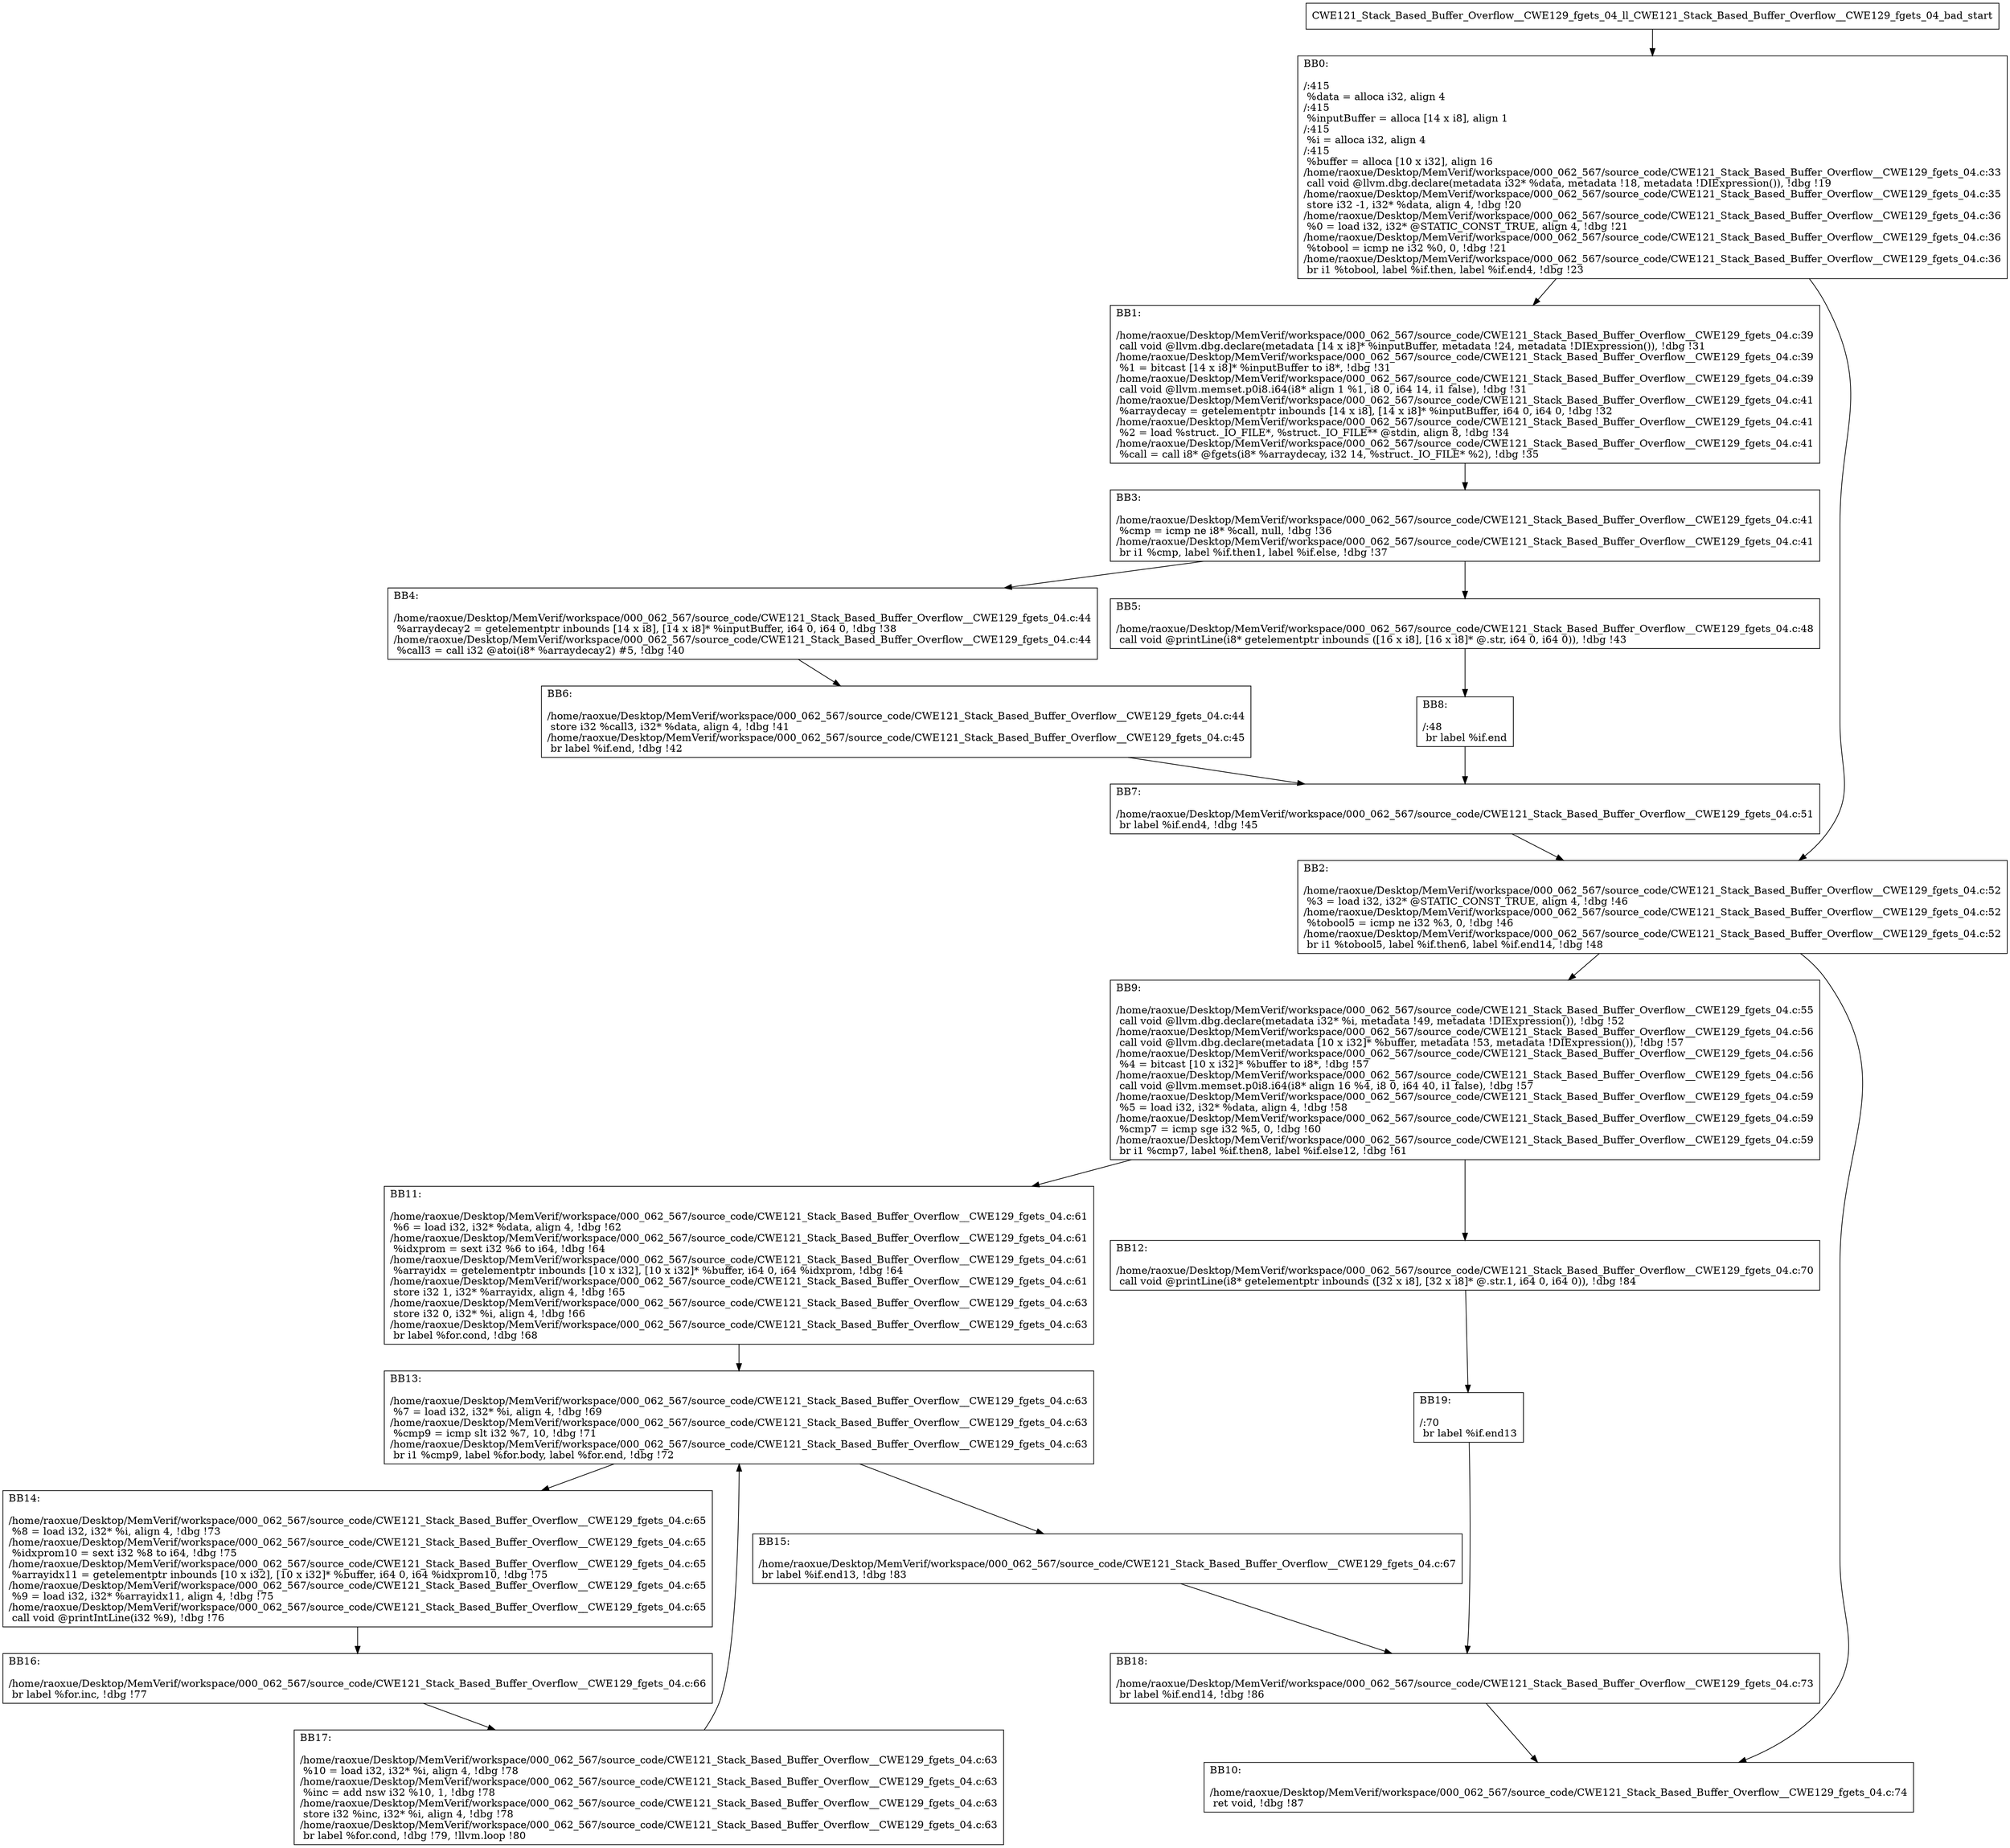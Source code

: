 digraph "CFG for'CWE121_Stack_Based_Buffer_Overflow__CWE129_fgets_04_ll_CWE121_Stack_Based_Buffer_Overflow__CWE129_fgets_04_bad' function" {
	BBCWE121_Stack_Based_Buffer_Overflow__CWE129_fgets_04_ll_CWE121_Stack_Based_Buffer_Overflow__CWE129_fgets_04_bad_start[shape=record,label="{CWE121_Stack_Based_Buffer_Overflow__CWE129_fgets_04_ll_CWE121_Stack_Based_Buffer_Overflow__CWE129_fgets_04_bad_start}"];
	BBCWE121_Stack_Based_Buffer_Overflow__CWE129_fgets_04_ll_CWE121_Stack_Based_Buffer_Overflow__CWE129_fgets_04_bad_start-> CWE121_Stack_Based_Buffer_Overflow__CWE129_fgets_04_ll_CWE121_Stack_Based_Buffer_Overflow__CWE129_fgets_04_badBB0;
	CWE121_Stack_Based_Buffer_Overflow__CWE129_fgets_04_ll_CWE121_Stack_Based_Buffer_Overflow__CWE129_fgets_04_badBB0 [shape=record, label="{BB0:\l\l/:415\l
  %data = alloca i32, align 4\l
/:415\l
  %inputBuffer = alloca [14 x i8], align 1\l
/:415\l
  %i = alloca i32, align 4\l
/:415\l
  %buffer = alloca [10 x i32], align 16\l
/home/raoxue/Desktop/MemVerif/workspace/000_062_567/source_code/CWE121_Stack_Based_Buffer_Overflow__CWE129_fgets_04.c:33\l
  call void @llvm.dbg.declare(metadata i32* %data, metadata !18, metadata !DIExpression()), !dbg !19\l
/home/raoxue/Desktop/MemVerif/workspace/000_062_567/source_code/CWE121_Stack_Based_Buffer_Overflow__CWE129_fgets_04.c:35\l
  store i32 -1, i32* %data, align 4, !dbg !20\l
/home/raoxue/Desktop/MemVerif/workspace/000_062_567/source_code/CWE121_Stack_Based_Buffer_Overflow__CWE129_fgets_04.c:36\l
  %0 = load i32, i32* @STATIC_CONST_TRUE, align 4, !dbg !21\l
/home/raoxue/Desktop/MemVerif/workspace/000_062_567/source_code/CWE121_Stack_Based_Buffer_Overflow__CWE129_fgets_04.c:36\l
  %tobool = icmp ne i32 %0, 0, !dbg !21\l
/home/raoxue/Desktop/MemVerif/workspace/000_062_567/source_code/CWE121_Stack_Based_Buffer_Overflow__CWE129_fgets_04.c:36\l
  br i1 %tobool, label %if.then, label %if.end4, !dbg !23\l
}"];
	CWE121_Stack_Based_Buffer_Overflow__CWE129_fgets_04_ll_CWE121_Stack_Based_Buffer_Overflow__CWE129_fgets_04_badBB0-> CWE121_Stack_Based_Buffer_Overflow__CWE129_fgets_04_ll_CWE121_Stack_Based_Buffer_Overflow__CWE129_fgets_04_badBB1;
	CWE121_Stack_Based_Buffer_Overflow__CWE129_fgets_04_ll_CWE121_Stack_Based_Buffer_Overflow__CWE129_fgets_04_badBB0-> CWE121_Stack_Based_Buffer_Overflow__CWE129_fgets_04_ll_CWE121_Stack_Based_Buffer_Overflow__CWE129_fgets_04_badBB2;
	CWE121_Stack_Based_Buffer_Overflow__CWE129_fgets_04_ll_CWE121_Stack_Based_Buffer_Overflow__CWE129_fgets_04_badBB1 [shape=record, label="{BB1:\l\l/home/raoxue/Desktop/MemVerif/workspace/000_062_567/source_code/CWE121_Stack_Based_Buffer_Overflow__CWE129_fgets_04.c:39\l
  call void @llvm.dbg.declare(metadata [14 x i8]* %inputBuffer, metadata !24, metadata !DIExpression()), !dbg !31\l
/home/raoxue/Desktop/MemVerif/workspace/000_062_567/source_code/CWE121_Stack_Based_Buffer_Overflow__CWE129_fgets_04.c:39\l
  %1 = bitcast [14 x i8]* %inputBuffer to i8*, !dbg !31\l
/home/raoxue/Desktop/MemVerif/workspace/000_062_567/source_code/CWE121_Stack_Based_Buffer_Overflow__CWE129_fgets_04.c:39\l
  call void @llvm.memset.p0i8.i64(i8* align 1 %1, i8 0, i64 14, i1 false), !dbg !31\l
/home/raoxue/Desktop/MemVerif/workspace/000_062_567/source_code/CWE121_Stack_Based_Buffer_Overflow__CWE129_fgets_04.c:41\l
  %arraydecay = getelementptr inbounds [14 x i8], [14 x i8]* %inputBuffer, i64 0, i64 0, !dbg !32\l
/home/raoxue/Desktop/MemVerif/workspace/000_062_567/source_code/CWE121_Stack_Based_Buffer_Overflow__CWE129_fgets_04.c:41\l
  %2 = load %struct._IO_FILE*, %struct._IO_FILE** @stdin, align 8, !dbg !34\l
/home/raoxue/Desktop/MemVerif/workspace/000_062_567/source_code/CWE121_Stack_Based_Buffer_Overflow__CWE129_fgets_04.c:41\l
  %call = call i8* @fgets(i8* %arraydecay, i32 14, %struct._IO_FILE* %2), !dbg !35\l
}"];
	CWE121_Stack_Based_Buffer_Overflow__CWE129_fgets_04_ll_CWE121_Stack_Based_Buffer_Overflow__CWE129_fgets_04_badBB1-> CWE121_Stack_Based_Buffer_Overflow__CWE129_fgets_04_ll_CWE121_Stack_Based_Buffer_Overflow__CWE129_fgets_04_badBB3;
	CWE121_Stack_Based_Buffer_Overflow__CWE129_fgets_04_ll_CWE121_Stack_Based_Buffer_Overflow__CWE129_fgets_04_badBB3 [shape=record, label="{BB3:\l\l/home/raoxue/Desktop/MemVerif/workspace/000_062_567/source_code/CWE121_Stack_Based_Buffer_Overflow__CWE129_fgets_04.c:41\l
  %cmp = icmp ne i8* %call, null, !dbg !36\l
/home/raoxue/Desktop/MemVerif/workspace/000_062_567/source_code/CWE121_Stack_Based_Buffer_Overflow__CWE129_fgets_04.c:41\l
  br i1 %cmp, label %if.then1, label %if.else, !dbg !37\l
}"];
	CWE121_Stack_Based_Buffer_Overflow__CWE129_fgets_04_ll_CWE121_Stack_Based_Buffer_Overflow__CWE129_fgets_04_badBB3-> CWE121_Stack_Based_Buffer_Overflow__CWE129_fgets_04_ll_CWE121_Stack_Based_Buffer_Overflow__CWE129_fgets_04_badBB4;
	CWE121_Stack_Based_Buffer_Overflow__CWE129_fgets_04_ll_CWE121_Stack_Based_Buffer_Overflow__CWE129_fgets_04_badBB3-> CWE121_Stack_Based_Buffer_Overflow__CWE129_fgets_04_ll_CWE121_Stack_Based_Buffer_Overflow__CWE129_fgets_04_badBB5;
	CWE121_Stack_Based_Buffer_Overflow__CWE129_fgets_04_ll_CWE121_Stack_Based_Buffer_Overflow__CWE129_fgets_04_badBB4 [shape=record, label="{BB4:\l\l/home/raoxue/Desktop/MemVerif/workspace/000_062_567/source_code/CWE121_Stack_Based_Buffer_Overflow__CWE129_fgets_04.c:44\l
  %arraydecay2 = getelementptr inbounds [14 x i8], [14 x i8]* %inputBuffer, i64 0, i64 0, !dbg !38\l
/home/raoxue/Desktop/MemVerif/workspace/000_062_567/source_code/CWE121_Stack_Based_Buffer_Overflow__CWE129_fgets_04.c:44\l
  %call3 = call i32 @atoi(i8* %arraydecay2) #5, !dbg !40\l
}"];
	CWE121_Stack_Based_Buffer_Overflow__CWE129_fgets_04_ll_CWE121_Stack_Based_Buffer_Overflow__CWE129_fgets_04_badBB4-> CWE121_Stack_Based_Buffer_Overflow__CWE129_fgets_04_ll_CWE121_Stack_Based_Buffer_Overflow__CWE129_fgets_04_badBB6;
	CWE121_Stack_Based_Buffer_Overflow__CWE129_fgets_04_ll_CWE121_Stack_Based_Buffer_Overflow__CWE129_fgets_04_badBB6 [shape=record, label="{BB6:\l\l/home/raoxue/Desktop/MemVerif/workspace/000_062_567/source_code/CWE121_Stack_Based_Buffer_Overflow__CWE129_fgets_04.c:44\l
  store i32 %call3, i32* %data, align 4, !dbg !41\l
/home/raoxue/Desktop/MemVerif/workspace/000_062_567/source_code/CWE121_Stack_Based_Buffer_Overflow__CWE129_fgets_04.c:45\l
  br label %if.end, !dbg !42\l
}"];
	CWE121_Stack_Based_Buffer_Overflow__CWE129_fgets_04_ll_CWE121_Stack_Based_Buffer_Overflow__CWE129_fgets_04_badBB6-> CWE121_Stack_Based_Buffer_Overflow__CWE129_fgets_04_ll_CWE121_Stack_Based_Buffer_Overflow__CWE129_fgets_04_badBB7;
	CWE121_Stack_Based_Buffer_Overflow__CWE129_fgets_04_ll_CWE121_Stack_Based_Buffer_Overflow__CWE129_fgets_04_badBB5 [shape=record, label="{BB5:\l\l/home/raoxue/Desktop/MemVerif/workspace/000_062_567/source_code/CWE121_Stack_Based_Buffer_Overflow__CWE129_fgets_04.c:48\l
  call void @printLine(i8* getelementptr inbounds ([16 x i8], [16 x i8]* @.str, i64 0, i64 0)), !dbg !43\l
}"];
	CWE121_Stack_Based_Buffer_Overflow__CWE129_fgets_04_ll_CWE121_Stack_Based_Buffer_Overflow__CWE129_fgets_04_badBB5-> CWE121_Stack_Based_Buffer_Overflow__CWE129_fgets_04_ll_CWE121_Stack_Based_Buffer_Overflow__CWE129_fgets_04_badBB8;
	CWE121_Stack_Based_Buffer_Overflow__CWE129_fgets_04_ll_CWE121_Stack_Based_Buffer_Overflow__CWE129_fgets_04_badBB8 [shape=record, label="{BB8:\l\l/:48\l
  br label %if.end\l
}"];
	CWE121_Stack_Based_Buffer_Overflow__CWE129_fgets_04_ll_CWE121_Stack_Based_Buffer_Overflow__CWE129_fgets_04_badBB8-> CWE121_Stack_Based_Buffer_Overflow__CWE129_fgets_04_ll_CWE121_Stack_Based_Buffer_Overflow__CWE129_fgets_04_badBB7;
	CWE121_Stack_Based_Buffer_Overflow__CWE129_fgets_04_ll_CWE121_Stack_Based_Buffer_Overflow__CWE129_fgets_04_badBB7 [shape=record, label="{BB7:\l\l/home/raoxue/Desktop/MemVerif/workspace/000_062_567/source_code/CWE121_Stack_Based_Buffer_Overflow__CWE129_fgets_04.c:51\l
  br label %if.end4, !dbg !45\l
}"];
	CWE121_Stack_Based_Buffer_Overflow__CWE129_fgets_04_ll_CWE121_Stack_Based_Buffer_Overflow__CWE129_fgets_04_badBB7-> CWE121_Stack_Based_Buffer_Overflow__CWE129_fgets_04_ll_CWE121_Stack_Based_Buffer_Overflow__CWE129_fgets_04_badBB2;
	CWE121_Stack_Based_Buffer_Overflow__CWE129_fgets_04_ll_CWE121_Stack_Based_Buffer_Overflow__CWE129_fgets_04_badBB2 [shape=record, label="{BB2:\l\l/home/raoxue/Desktop/MemVerif/workspace/000_062_567/source_code/CWE121_Stack_Based_Buffer_Overflow__CWE129_fgets_04.c:52\l
  %3 = load i32, i32* @STATIC_CONST_TRUE, align 4, !dbg !46\l
/home/raoxue/Desktop/MemVerif/workspace/000_062_567/source_code/CWE121_Stack_Based_Buffer_Overflow__CWE129_fgets_04.c:52\l
  %tobool5 = icmp ne i32 %3, 0, !dbg !46\l
/home/raoxue/Desktop/MemVerif/workspace/000_062_567/source_code/CWE121_Stack_Based_Buffer_Overflow__CWE129_fgets_04.c:52\l
  br i1 %tobool5, label %if.then6, label %if.end14, !dbg !48\l
}"];
	CWE121_Stack_Based_Buffer_Overflow__CWE129_fgets_04_ll_CWE121_Stack_Based_Buffer_Overflow__CWE129_fgets_04_badBB2-> CWE121_Stack_Based_Buffer_Overflow__CWE129_fgets_04_ll_CWE121_Stack_Based_Buffer_Overflow__CWE129_fgets_04_badBB9;
	CWE121_Stack_Based_Buffer_Overflow__CWE129_fgets_04_ll_CWE121_Stack_Based_Buffer_Overflow__CWE129_fgets_04_badBB2-> CWE121_Stack_Based_Buffer_Overflow__CWE129_fgets_04_ll_CWE121_Stack_Based_Buffer_Overflow__CWE129_fgets_04_badBB10;
	CWE121_Stack_Based_Buffer_Overflow__CWE129_fgets_04_ll_CWE121_Stack_Based_Buffer_Overflow__CWE129_fgets_04_badBB9 [shape=record, label="{BB9:\l\l/home/raoxue/Desktop/MemVerif/workspace/000_062_567/source_code/CWE121_Stack_Based_Buffer_Overflow__CWE129_fgets_04.c:55\l
  call void @llvm.dbg.declare(metadata i32* %i, metadata !49, metadata !DIExpression()), !dbg !52\l
/home/raoxue/Desktop/MemVerif/workspace/000_062_567/source_code/CWE121_Stack_Based_Buffer_Overflow__CWE129_fgets_04.c:56\l
  call void @llvm.dbg.declare(metadata [10 x i32]* %buffer, metadata !53, metadata !DIExpression()), !dbg !57\l
/home/raoxue/Desktop/MemVerif/workspace/000_062_567/source_code/CWE121_Stack_Based_Buffer_Overflow__CWE129_fgets_04.c:56\l
  %4 = bitcast [10 x i32]* %buffer to i8*, !dbg !57\l
/home/raoxue/Desktop/MemVerif/workspace/000_062_567/source_code/CWE121_Stack_Based_Buffer_Overflow__CWE129_fgets_04.c:56\l
  call void @llvm.memset.p0i8.i64(i8* align 16 %4, i8 0, i64 40, i1 false), !dbg !57\l
/home/raoxue/Desktop/MemVerif/workspace/000_062_567/source_code/CWE121_Stack_Based_Buffer_Overflow__CWE129_fgets_04.c:59\l
  %5 = load i32, i32* %data, align 4, !dbg !58\l
/home/raoxue/Desktop/MemVerif/workspace/000_062_567/source_code/CWE121_Stack_Based_Buffer_Overflow__CWE129_fgets_04.c:59\l
  %cmp7 = icmp sge i32 %5, 0, !dbg !60\l
/home/raoxue/Desktop/MemVerif/workspace/000_062_567/source_code/CWE121_Stack_Based_Buffer_Overflow__CWE129_fgets_04.c:59\l
  br i1 %cmp7, label %if.then8, label %if.else12, !dbg !61\l
}"];
	CWE121_Stack_Based_Buffer_Overflow__CWE129_fgets_04_ll_CWE121_Stack_Based_Buffer_Overflow__CWE129_fgets_04_badBB9-> CWE121_Stack_Based_Buffer_Overflow__CWE129_fgets_04_ll_CWE121_Stack_Based_Buffer_Overflow__CWE129_fgets_04_badBB11;
	CWE121_Stack_Based_Buffer_Overflow__CWE129_fgets_04_ll_CWE121_Stack_Based_Buffer_Overflow__CWE129_fgets_04_badBB9-> CWE121_Stack_Based_Buffer_Overflow__CWE129_fgets_04_ll_CWE121_Stack_Based_Buffer_Overflow__CWE129_fgets_04_badBB12;
	CWE121_Stack_Based_Buffer_Overflow__CWE129_fgets_04_ll_CWE121_Stack_Based_Buffer_Overflow__CWE129_fgets_04_badBB11 [shape=record, label="{BB11:\l\l/home/raoxue/Desktop/MemVerif/workspace/000_062_567/source_code/CWE121_Stack_Based_Buffer_Overflow__CWE129_fgets_04.c:61\l
  %6 = load i32, i32* %data, align 4, !dbg !62\l
/home/raoxue/Desktop/MemVerif/workspace/000_062_567/source_code/CWE121_Stack_Based_Buffer_Overflow__CWE129_fgets_04.c:61\l
  %idxprom = sext i32 %6 to i64, !dbg !64\l
/home/raoxue/Desktop/MemVerif/workspace/000_062_567/source_code/CWE121_Stack_Based_Buffer_Overflow__CWE129_fgets_04.c:61\l
  %arrayidx = getelementptr inbounds [10 x i32], [10 x i32]* %buffer, i64 0, i64 %idxprom, !dbg !64\l
/home/raoxue/Desktop/MemVerif/workspace/000_062_567/source_code/CWE121_Stack_Based_Buffer_Overflow__CWE129_fgets_04.c:61\l
  store i32 1, i32* %arrayidx, align 4, !dbg !65\l
/home/raoxue/Desktop/MemVerif/workspace/000_062_567/source_code/CWE121_Stack_Based_Buffer_Overflow__CWE129_fgets_04.c:63\l
  store i32 0, i32* %i, align 4, !dbg !66\l
/home/raoxue/Desktop/MemVerif/workspace/000_062_567/source_code/CWE121_Stack_Based_Buffer_Overflow__CWE129_fgets_04.c:63\l
  br label %for.cond, !dbg !68\l
}"];
	CWE121_Stack_Based_Buffer_Overflow__CWE129_fgets_04_ll_CWE121_Stack_Based_Buffer_Overflow__CWE129_fgets_04_badBB11-> CWE121_Stack_Based_Buffer_Overflow__CWE129_fgets_04_ll_CWE121_Stack_Based_Buffer_Overflow__CWE129_fgets_04_badBB13;
	CWE121_Stack_Based_Buffer_Overflow__CWE129_fgets_04_ll_CWE121_Stack_Based_Buffer_Overflow__CWE129_fgets_04_badBB13 [shape=record, label="{BB13:\l\l/home/raoxue/Desktop/MemVerif/workspace/000_062_567/source_code/CWE121_Stack_Based_Buffer_Overflow__CWE129_fgets_04.c:63\l
  %7 = load i32, i32* %i, align 4, !dbg !69\l
/home/raoxue/Desktop/MemVerif/workspace/000_062_567/source_code/CWE121_Stack_Based_Buffer_Overflow__CWE129_fgets_04.c:63\l
  %cmp9 = icmp slt i32 %7, 10, !dbg !71\l
/home/raoxue/Desktop/MemVerif/workspace/000_062_567/source_code/CWE121_Stack_Based_Buffer_Overflow__CWE129_fgets_04.c:63\l
  br i1 %cmp9, label %for.body, label %for.end, !dbg !72\l
}"];
	CWE121_Stack_Based_Buffer_Overflow__CWE129_fgets_04_ll_CWE121_Stack_Based_Buffer_Overflow__CWE129_fgets_04_badBB13-> CWE121_Stack_Based_Buffer_Overflow__CWE129_fgets_04_ll_CWE121_Stack_Based_Buffer_Overflow__CWE129_fgets_04_badBB14;
	CWE121_Stack_Based_Buffer_Overflow__CWE129_fgets_04_ll_CWE121_Stack_Based_Buffer_Overflow__CWE129_fgets_04_badBB13-> CWE121_Stack_Based_Buffer_Overflow__CWE129_fgets_04_ll_CWE121_Stack_Based_Buffer_Overflow__CWE129_fgets_04_badBB15;
	CWE121_Stack_Based_Buffer_Overflow__CWE129_fgets_04_ll_CWE121_Stack_Based_Buffer_Overflow__CWE129_fgets_04_badBB14 [shape=record, label="{BB14:\l\l/home/raoxue/Desktop/MemVerif/workspace/000_062_567/source_code/CWE121_Stack_Based_Buffer_Overflow__CWE129_fgets_04.c:65\l
  %8 = load i32, i32* %i, align 4, !dbg !73\l
/home/raoxue/Desktop/MemVerif/workspace/000_062_567/source_code/CWE121_Stack_Based_Buffer_Overflow__CWE129_fgets_04.c:65\l
  %idxprom10 = sext i32 %8 to i64, !dbg !75\l
/home/raoxue/Desktop/MemVerif/workspace/000_062_567/source_code/CWE121_Stack_Based_Buffer_Overflow__CWE129_fgets_04.c:65\l
  %arrayidx11 = getelementptr inbounds [10 x i32], [10 x i32]* %buffer, i64 0, i64 %idxprom10, !dbg !75\l
/home/raoxue/Desktop/MemVerif/workspace/000_062_567/source_code/CWE121_Stack_Based_Buffer_Overflow__CWE129_fgets_04.c:65\l
  %9 = load i32, i32* %arrayidx11, align 4, !dbg !75\l
/home/raoxue/Desktop/MemVerif/workspace/000_062_567/source_code/CWE121_Stack_Based_Buffer_Overflow__CWE129_fgets_04.c:65\l
  call void @printIntLine(i32 %9), !dbg !76\l
}"];
	CWE121_Stack_Based_Buffer_Overflow__CWE129_fgets_04_ll_CWE121_Stack_Based_Buffer_Overflow__CWE129_fgets_04_badBB14-> CWE121_Stack_Based_Buffer_Overflow__CWE129_fgets_04_ll_CWE121_Stack_Based_Buffer_Overflow__CWE129_fgets_04_badBB16;
	CWE121_Stack_Based_Buffer_Overflow__CWE129_fgets_04_ll_CWE121_Stack_Based_Buffer_Overflow__CWE129_fgets_04_badBB16 [shape=record, label="{BB16:\l\l/home/raoxue/Desktop/MemVerif/workspace/000_062_567/source_code/CWE121_Stack_Based_Buffer_Overflow__CWE129_fgets_04.c:66\l
  br label %for.inc, !dbg !77\l
}"];
	CWE121_Stack_Based_Buffer_Overflow__CWE129_fgets_04_ll_CWE121_Stack_Based_Buffer_Overflow__CWE129_fgets_04_badBB16-> CWE121_Stack_Based_Buffer_Overflow__CWE129_fgets_04_ll_CWE121_Stack_Based_Buffer_Overflow__CWE129_fgets_04_badBB17;
	CWE121_Stack_Based_Buffer_Overflow__CWE129_fgets_04_ll_CWE121_Stack_Based_Buffer_Overflow__CWE129_fgets_04_badBB17 [shape=record, label="{BB17:\l\l/home/raoxue/Desktop/MemVerif/workspace/000_062_567/source_code/CWE121_Stack_Based_Buffer_Overflow__CWE129_fgets_04.c:63\l
  %10 = load i32, i32* %i, align 4, !dbg !78\l
/home/raoxue/Desktop/MemVerif/workspace/000_062_567/source_code/CWE121_Stack_Based_Buffer_Overflow__CWE129_fgets_04.c:63\l
  %inc = add nsw i32 %10, 1, !dbg !78\l
/home/raoxue/Desktop/MemVerif/workspace/000_062_567/source_code/CWE121_Stack_Based_Buffer_Overflow__CWE129_fgets_04.c:63\l
  store i32 %inc, i32* %i, align 4, !dbg !78\l
/home/raoxue/Desktop/MemVerif/workspace/000_062_567/source_code/CWE121_Stack_Based_Buffer_Overflow__CWE129_fgets_04.c:63\l
  br label %for.cond, !dbg !79, !llvm.loop !80\l
}"];
	CWE121_Stack_Based_Buffer_Overflow__CWE129_fgets_04_ll_CWE121_Stack_Based_Buffer_Overflow__CWE129_fgets_04_badBB17-> CWE121_Stack_Based_Buffer_Overflow__CWE129_fgets_04_ll_CWE121_Stack_Based_Buffer_Overflow__CWE129_fgets_04_badBB13;
	CWE121_Stack_Based_Buffer_Overflow__CWE129_fgets_04_ll_CWE121_Stack_Based_Buffer_Overflow__CWE129_fgets_04_badBB15 [shape=record, label="{BB15:\l\l/home/raoxue/Desktop/MemVerif/workspace/000_062_567/source_code/CWE121_Stack_Based_Buffer_Overflow__CWE129_fgets_04.c:67\l
  br label %if.end13, !dbg !83\l
}"];
	CWE121_Stack_Based_Buffer_Overflow__CWE129_fgets_04_ll_CWE121_Stack_Based_Buffer_Overflow__CWE129_fgets_04_badBB15-> CWE121_Stack_Based_Buffer_Overflow__CWE129_fgets_04_ll_CWE121_Stack_Based_Buffer_Overflow__CWE129_fgets_04_badBB18;
	CWE121_Stack_Based_Buffer_Overflow__CWE129_fgets_04_ll_CWE121_Stack_Based_Buffer_Overflow__CWE129_fgets_04_badBB12 [shape=record, label="{BB12:\l\l/home/raoxue/Desktop/MemVerif/workspace/000_062_567/source_code/CWE121_Stack_Based_Buffer_Overflow__CWE129_fgets_04.c:70\l
  call void @printLine(i8* getelementptr inbounds ([32 x i8], [32 x i8]* @.str.1, i64 0, i64 0)), !dbg !84\l
}"];
	CWE121_Stack_Based_Buffer_Overflow__CWE129_fgets_04_ll_CWE121_Stack_Based_Buffer_Overflow__CWE129_fgets_04_badBB12-> CWE121_Stack_Based_Buffer_Overflow__CWE129_fgets_04_ll_CWE121_Stack_Based_Buffer_Overflow__CWE129_fgets_04_badBB19;
	CWE121_Stack_Based_Buffer_Overflow__CWE129_fgets_04_ll_CWE121_Stack_Based_Buffer_Overflow__CWE129_fgets_04_badBB19 [shape=record, label="{BB19:\l\l/:70\l
  br label %if.end13\l
}"];
	CWE121_Stack_Based_Buffer_Overflow__CWE129_fgets_04_ll_CWE121_Stack_Based_Buffer_Overflow__CWE129_fgets_04_badBB19-> CWE121_Stack_Based_Buffer_Overflow__CWE129_fgets_04_ll_CWE121_Stack_Based_Buffer_Overflow__CWE129_fgets_04_badBB18;
	CWE121_Stack_Based_Buffer_Overflow__CWE129_fgets_04_ll_CWE121_Stack_Based_Buffer_Overflow__CWE129_fgets_04_badBB18 [shape=record, label="{BB18:\l\l/home/raoxue/Desktop/MemVerif/workspace/000_062_567/source_code/CWE121_Stack_Based_Buffer_Overflow__CWE129_fgets_04.c:73\l
  br label %if.end14, !dbg !86\l
}"];
	CWE121_Stack_Based_Buffer_Overflow__CWE129_fgets_04_ll_CWE121_Stack_Based_Buffer_Overflow__CWE129_fgets_04_badBB18-> CWE121_Stack_Based_Buffer_Overflow__CWE129_fgets_04_ll_CWE121_Stack_Based_Buffer_Overflow__CWE129_fgets_04_badBB10;
	CWE121_Stack_Based_Buffer_Overflow__CWE129_fgets_04_ll_CWE121_Stack_Based_Buffer_Overflow__CWE129_fgets_04_badBB10 [shape=record, label="{BB10:\l\l/home/raoxue/Desktop/MemVerif/workspace/000_062_567/source_code/CWE121_Stack_Based_Buffer_Overflow__CWE129_fgets_04.c:74\l
  ret void, !dbg !87\l
}"];
}
